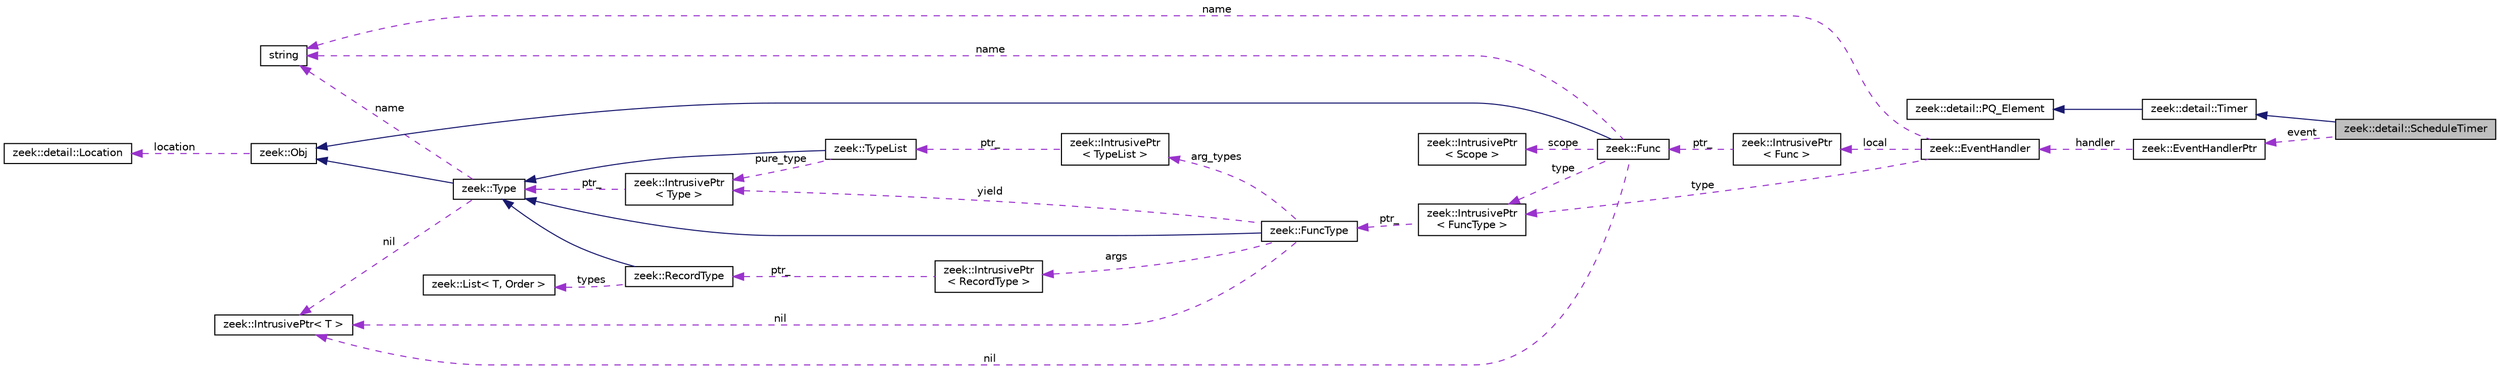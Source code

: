 digraph "zeek::detail::ScheduleTimer"
{
 // LATEX_PDF_SIZE
  edge [fontname="Helvetica",fontsize="10",labelfontname="Helvetica",labelfontsize="10"];
  node [fontname="Helvetica",fontsize="10",shape=record];
  rankdir="LR";
  Node1 [label="zeek::detail::ScheduleTimer",height=0.2,width=0.4,color="black", fillcolor="grey75", style="filled", fontcolor="black",tooltip=" "];
  Node2 -> Node1 [dir="back",color="midnightblue",fontsize="10",style="solid",fontname="Helvetica"];
  Node2 [label="zeek::detail::Timer",height=0.2,width=0.4,color="black", fillcolor="white", style="filled",URL="$d1/da2/classzeek_1_1detail_1_1Timer.html",tooltip=" "];
  Node3 -> Node2 [dir="back",color="midnightblue",fontsize="10",style="solid",fontname="Helvetica"];
  Node3 [label="zeek::detail::PQ_Element",height=0.2,width=0.4,color="black", fillcolor="white", style="filled",URL="$df/d3d/classzeek_1_1detail_1_1PQ__Element.html",tooltip=" "];
  Node4 -> Node1 [dir="back",color="darkorchid3",fontsize="10",style="dashed",label=" event" ,fontname="Helvetica"];
  Node4 [label="zeek::EventHandlerPtr",height=0.2,width=0.4,color="black", fillcolor="white", style="filled",URL="$d7/dc7/classzeek_1_1EventHandlerPtr.html",tooltip=" "];
  Node5 -> Node4 [dir="back",color="darkorchid3",fontsize="10",style="dashed",label=" handler" ,fontname="Helvetica"];
  Node5 [label="zeek::EventHandler",height=0.2,width=0.4,color="black", fillcolor="white", style="filled",URL="$d2/d39/classzeek_1_1EventHandler.html",tooltip=" "];
  Node6 -> Node5 [dir="back",color="darkorchid3",fontsize="10",style="dashed",label=" name" ,fontname="Helvetica"];
  Node6 [label="string",height=0.2,width=0.4,color="black", fillcolor="white", style="filled",tooltip=" "];
  Node7 -> Node5 [dir="back",color="darkorchid3",fontsize="10",style="dashed",label=" local" ,fontname="Helvetica"];
  Node7 [label="zeek::IntrusivePtr\l\< Func \>",height=0.2,width=0.4,color="black", fillcolor="white", style="filled",URL="$d6/dba/classzeek_1_1IntrusivePtr.html",tooltip=" "];
  Node8 -> Node7 [dir="back",color="darkorchid3",fontsize="10",style="dashed",label=" ptr_" ,fontname="Helvetica"];
  Node8 [label="zeek::Func",height=0.2,width=0.4,color="black", fillcolor="white", style="filled",URL="$d5/d7c/classzeek_1_1Func.html",tooltip=" "];
  Node9 -> Node8 [dir="back",color="midnightblue",fontsize="10",style="solid",fontname="Helvetica"];
  Node9 [label="zeek::Obj",height=0.2,width=0.4,color="black", fillcolor="white", style="filled",URL="$dd/df1/classzeek_1_1Obj.html",tooltip=" "];
  Node10 -> Node9 [dir="back",color="darkorchid3",fontsize="10",style="dashed",label=" location" ,fontname="Helvetica"];
  Node10 [label="zeek::detail::Location",height=0.2,width=0.4,color="black", fillcolor="white", style="filled",URL="$d5/d1d/classzeek_1_1detail_1_1Location.html",tooltip=" "];
  Node11 -> Node8 [dir="back",color="darkorchid3",fontsize="10",style="dashed",label=" nil" ,fontname="Helvetica"];
  Node11 [label="zeek::IntrusivePtr\< T \>",height=0.2,width=0.4,color="black", fillcolor="white", style="filled",URL="$d6/dba/classzeek_1_1IntrusivePtr.html",tooltip=" "];
  Node12 -> Node8 [dir="back",color="darkorchid3",fontsize="10",style="dashed",label=" scope" ,fontname="Helvetica"];
  Node12 [label="zeek::IntrusivePtr\l\< Scope \>",height=0.2,width=0.4,color="black", fillcolor="white", style="filled",URL="$d6/dba/classzeek_1_1IntrusivePtr.html",tooltip=" "];
  Node13 -> Node8 [dir="back",color="darkorchid3",fontsize="10",style="dashed",label=" type" ,fontname="Helvetica"];
  Node13 [label="zeek::IntrusivePtr\l\< FuncType \>",height=0.2,width=0.4,color="black", fillcolor="white", style="filled",URL="$d6/dba/classzeek_1_1IntrusivePtr.html",tooltip=" "];
  Node14 -> Node13 [dir="back",color="darkorchid3",fontsize="10",style="dashed",label=" ptr_" ,fontname="Helvetica"];
  Node14 [label="zeek::FuncType",height=0.2,width=0.4,color="black", fillcolor="white", style="filled",URL="$da/ddd/classzeek_1_1FuncType.html",tooltip=" "];
  Node15 -> Node14 [dir="back",color="midnightblue",fontsize="10",style="solid",fontname="Helvetica"];
  Node15 [label="zeek::Type",height=0.2,width=0.4,color="black", fillcolor="white", style="filled",URL="$d0/d4f/classzeek_1_1Type.html",tooltip=" "];
  Node9 -> Node15 [dir="back",color="midnightblue",fontsize="10",style="solid",fontname="Helvetica"];
  Node11 -> Node15 [dir="back",color="darkorchid3",fontsize="10",style="dashed",label=" nil" ,fontname="Helvetica"];
  Node6 -> Node15 [dir="back",color="darkorchid3",fontsize="10",style="dashed",label=" name" ,fontname="Helvetica"];
  Node11 -> Node14 [dir="back",color="darkorchid3",fontsize="10",style="dashed",label=" nil" ,fontname="Helvetica"];
  Node16 -> Node14 [dir="back",color="darkorchid3",fontsize="10",style="dashed",label=" args" ,fontname="Helvetica"];
  Node16 [label="zeek::IntrusivePtr\l\< RecordType \>",height=0.2,width=0.4,color="black", fillcolor="white", style="filled",URL="$d6/dba/classzeek_1_1IntrusivePtr.html",tooltip=" "];
  Node17 -> Node16 [dir="back",color="darkorchid3",fontsize="10",style="dashed",label=" ptr_" ,fontname="Helvetica"];
  Node17 [label="zeek::RecordType",height=0.2,width=0.4,color="black", fillcolor="white", style="filled",URL="$df/d5b/classzeek_1_1RecordType.html",tooltip=" "];
  Node15 -> Node17 [dir="back",color="midnightblue",fontsize="10",style="solid",fontname="Helvetica"];
  Node18 -> Node17 [dir="back",color="darkorchid3",fontsize="10",style="dashed",label=" types" ,fontname="Helvetica"];
  Node18 [label="zeek::List\< T, Order \>",height=0.2,width=0.4,color="black", fillcolor="white", style="filled",URL="$d2/d8d/classzeek_1_1List.html",tooltip=" "];
  Node19 -> Node14 [dir="back",color="darkorchid3",fontsize="10",style="dashed",label=" arg_types" ,fontname="Helvetica"];
  Node19 [label="zeek::IntrusivePtr\l\< TypeList \>",height=0.2,width=0.4,color="black", fillcolor="white", style="filled",URL="$d6/dba/classzeek_1_1IntrusivePtr.html",tooltip=" "];
  Node20 -> Node19 [dir="back",color="darkorchid3",fontsize="10",style="dashed",label=" ptr_" ,fontname="Helvetica"];
  Node20 [label="zeek::TypeList",height=0.2,width=0.4,color="black", fillcolor="white", style="filled",URL="$da/d8e/classzeek_1_1TypeList.html",tooltip=" "];
  Node15 -> Node20 [dir="back",color="midnightblue",fontsize="10",style="solid",fontname="Helvetica"];
  Node21 -> Node20 [dir="back",color="darkorchid3",fontsize="10",style="dashed",label=" pure_type" ,fontname="Helvetica"];
  Node21 [label="zeek::IntrusivePtr\l\< Type \>",height=0.2,width=0.4,color="black", fillcolor="white", style="filled",URL="$d6/dba/classzeek_1_1IntrusivePtr.html",tooltip=" "];
  Node15 -> Node21 [dir="back",color="darkorchid3",fontsize="10",style="dashed",label=" ptr_" ,fontname="Helvetica"];
  Node21 -> Node14 [dir="back",color="darkorchid3",fontsize="10",style="dashed",label=" yield" ,fontname="Helvetica"];
  Node6 -> Node8 [dir="back",color="darkorchid3",fontsize="10",style="dashed",label=" name" ,fontname="Helvetica"];
  Node13 -> Node5 [dir="back",color="darkorchid3",fontsize="10",style="dashed",label=" type" ,fontname="Helvetica"];
}
